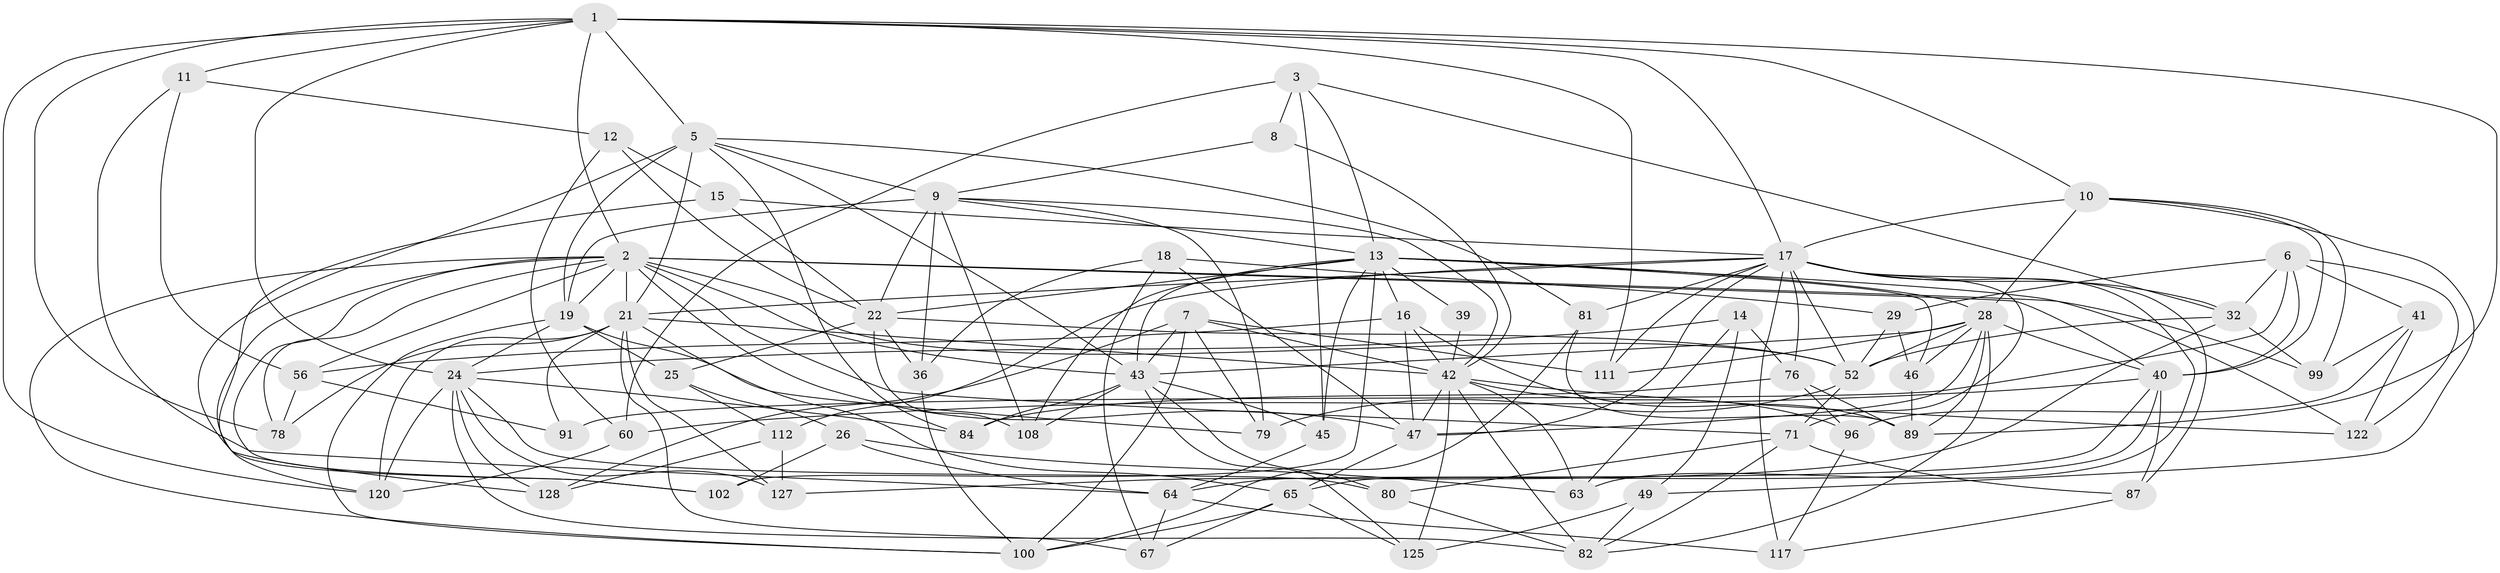// original degree distribution, {4: 1.0}
// Generated by graph-tools (version 1.1) at 2025/16/03/09/25 04:16:14]
// undirected, 67 vertices, 191 edges
graph export_dot {
graph [start="1"]
  node [color=gray90,style=filled];
  1 [super="+44+90"];
  2 [super="+51+30+20"];
  3 [super="+4"];
  5 [super="+115+131"];
  6 [super="+101"];
  7 [super="+126"];
  8;
  9 [super="+31+48"];
  10 [super="+77"];
  11;
  12;
  13 [super="+33+38+34"];
  14;
  15;
  16 [super="+23"];
  17 [super="+27+110"];
  18;
  19 [super="+50"];
  21 [super="+132+37+95"];
  22 [super="+123+53"];
  24 [super="+113+55"];
  25;
  26;
  28 [super="+57+35"];
  29;
  32 [super="+97"];
  36;
  39;
  40 [super="+62+74"];
  41;
  42 [super="+92+109+61"];
  43 [super="+93+54"];
  45;
  46;
  47 [super="+58"];
  49;
  52 [super="+107"];
  56 [super="+121"];
  60;
  63;
  64 [super="+85"];
  65 [super="+114"];
  67;
  71 [super="+106"];
  76 [super="+98"];
  78;
  79;
  80;
  81;
  82 [super="+88"];
  84;
  87;
  89 [super="+103"];
  91;
  96;
  99;
  100 [super="+130"];
  102;
  108;
  111;
  112;
  117;
  120 [super="+135"];
  122;
  125;
  127;
  128;
  1 -- 10;
  1 -- 5;
  1 -- 120;
  1 -- 78;
  1 -- 111;
  1 -- 2;
  1 -- 24;
  1 -- 89;
  1 -- 11;
  1 -- 17;
  2 -- 120;
  2 -- 99;
  2 -- 71;
  2 -- 43;
  2 -- 78;
  2 -- 52;
  2 -- 100;
  2 -- 21;
  2 -- 102;
  2 -- 56;
  2 -- 47;
  2 -- 19;
  2 -- 40;
  3 -- 60;
  3 -- 8 [weight=2];
  3 -- 13;
  3 -- 32;
  3 -- 45;
  5 -- 19;
  5 -- 81;
  5 -- 102;
  5 -- 9;
  5 -- 43;
  5 -- 84;
  5 -- 21;
  6 -- 91;
  6 -- 29;
  6 -- 122;
  6 -- 41;
  6 -- 32;
  6 -- 40;
  7 -- 79;
  7 -- 128;
  7 -- 111;
  7 -- 42;
  7 -- 100;
  7 -- 43;
  8 -- 9;
  8 -- 42;
  9 -- 79;
  9 -- 108;
  9 -- 19 [weight=2];
  9 -- 36;
  9 -- 13;
  9 -- 42;
  9 -- 22;
  10 -- 40;
  10 -- 49;
  10 -- 99;
  10 -- 17;
  10 -- 28;
  11 -- 12;
  11 -- 64;
  11 -- 56;
  12 -- 15;
  12 -- 60;
  12 -- 22;
  13 -- 39 [weight=3];
  13 -- 46;
  13 -- 102;
  13 -- 108;
  13 -- 45;
  13 -- 122;
  13 -- 16;
  13 -- 22;
  13 -- 28;
  13 -- 43;
  14 -- 49;
  14 -- 76;
  14 -- 63;
  14 -- 24;
  15 -- 128;
  15 -- 22;
  15 -- 17;
  16 -- 89;
  16 -- 47 [weight=2];
  16 -- 42;
  16 -- 56;
  17 -- 71;
  17 -- 32;
  17 -- 76 [weight=2];
  17 -- 47;
  17 -- 81;
  17 -- 117;
  17 -- 87;
  17 -- 63;
  17 -- 112;
  17 -- 52;
  17 -- 21;
  17 -- 111;
  18 -- 36;
  18 -- 47;
  18 -- 29;
  18 -- 67;
  19 -- 24;
  19 -- 100;
  19 -- 25;
  19 -- 79;
  21 -- 78;
  21 -- 91;
  21 -- 42;
  21 -- 120;
  21 -- 127;
  21 -- 65;
  21 -- 67;
  22 -- 25;
  22 -- 108;
  22 -- 36;
  22 -- 52;
  24 -- 82;
  24 -- 127;
  24 -- 80;
  24 -- 84;
  24 -- 128;
  24 -- 120 [weight=2];
  25 -- 112;
  25 -- 26;
  26 -- 102;
  26 -- 63;
  26 -- 64;
  28 -- 46;
  28 -- 47;
  28 -- 89;
  28 -- 52;
  28 -- 82;
  28 -- 43;
  28 -- 111;
  28 -- 40;
  29 -- 46;
  29 -- 52;
  32 -- 127;
  32 -- 99;
  32 -- 52;
  36 -- 100;
  39 -- 42;
  40 -- 60;
  40 -- 87;
  40 -- 65;
  40 -- 64;
  41 -- 96;
  41 -- 99;
  41 -- 122;
  42 -- 82;
  42 -- 47;
  42 -- 125;
  42 -- 96;
  42 -- 122;
  42 -- 63;
  43 -- 108;
  43 -- 125;
  43 -- 45;
  43 -- 80;
  43 -- 84;
  45 -- 64;
  46 -- 89;
  47 -- 65;
  49 -- 125;
  49 -- 82;
  52 -- 71;
  52 -- 79;
  56 -- 91 [weight=2];
  56 -- 78;
  60 -- 120;
  64 -- 67;
  64 -- 117;
  65 -- 100;
  65 -- 67;
  65 -- 125;
  71 -- 80;
  71 -- 87;
  71 -- 82;
  76 -- 84;
  76 -- 96;
  76 -- 89;
  80 -- 82;
  81 -- 89;
  81 -- 100;
  87 -- 117;
  96 -- 117;
  112 -- 127;
  112 -- 128;
}
